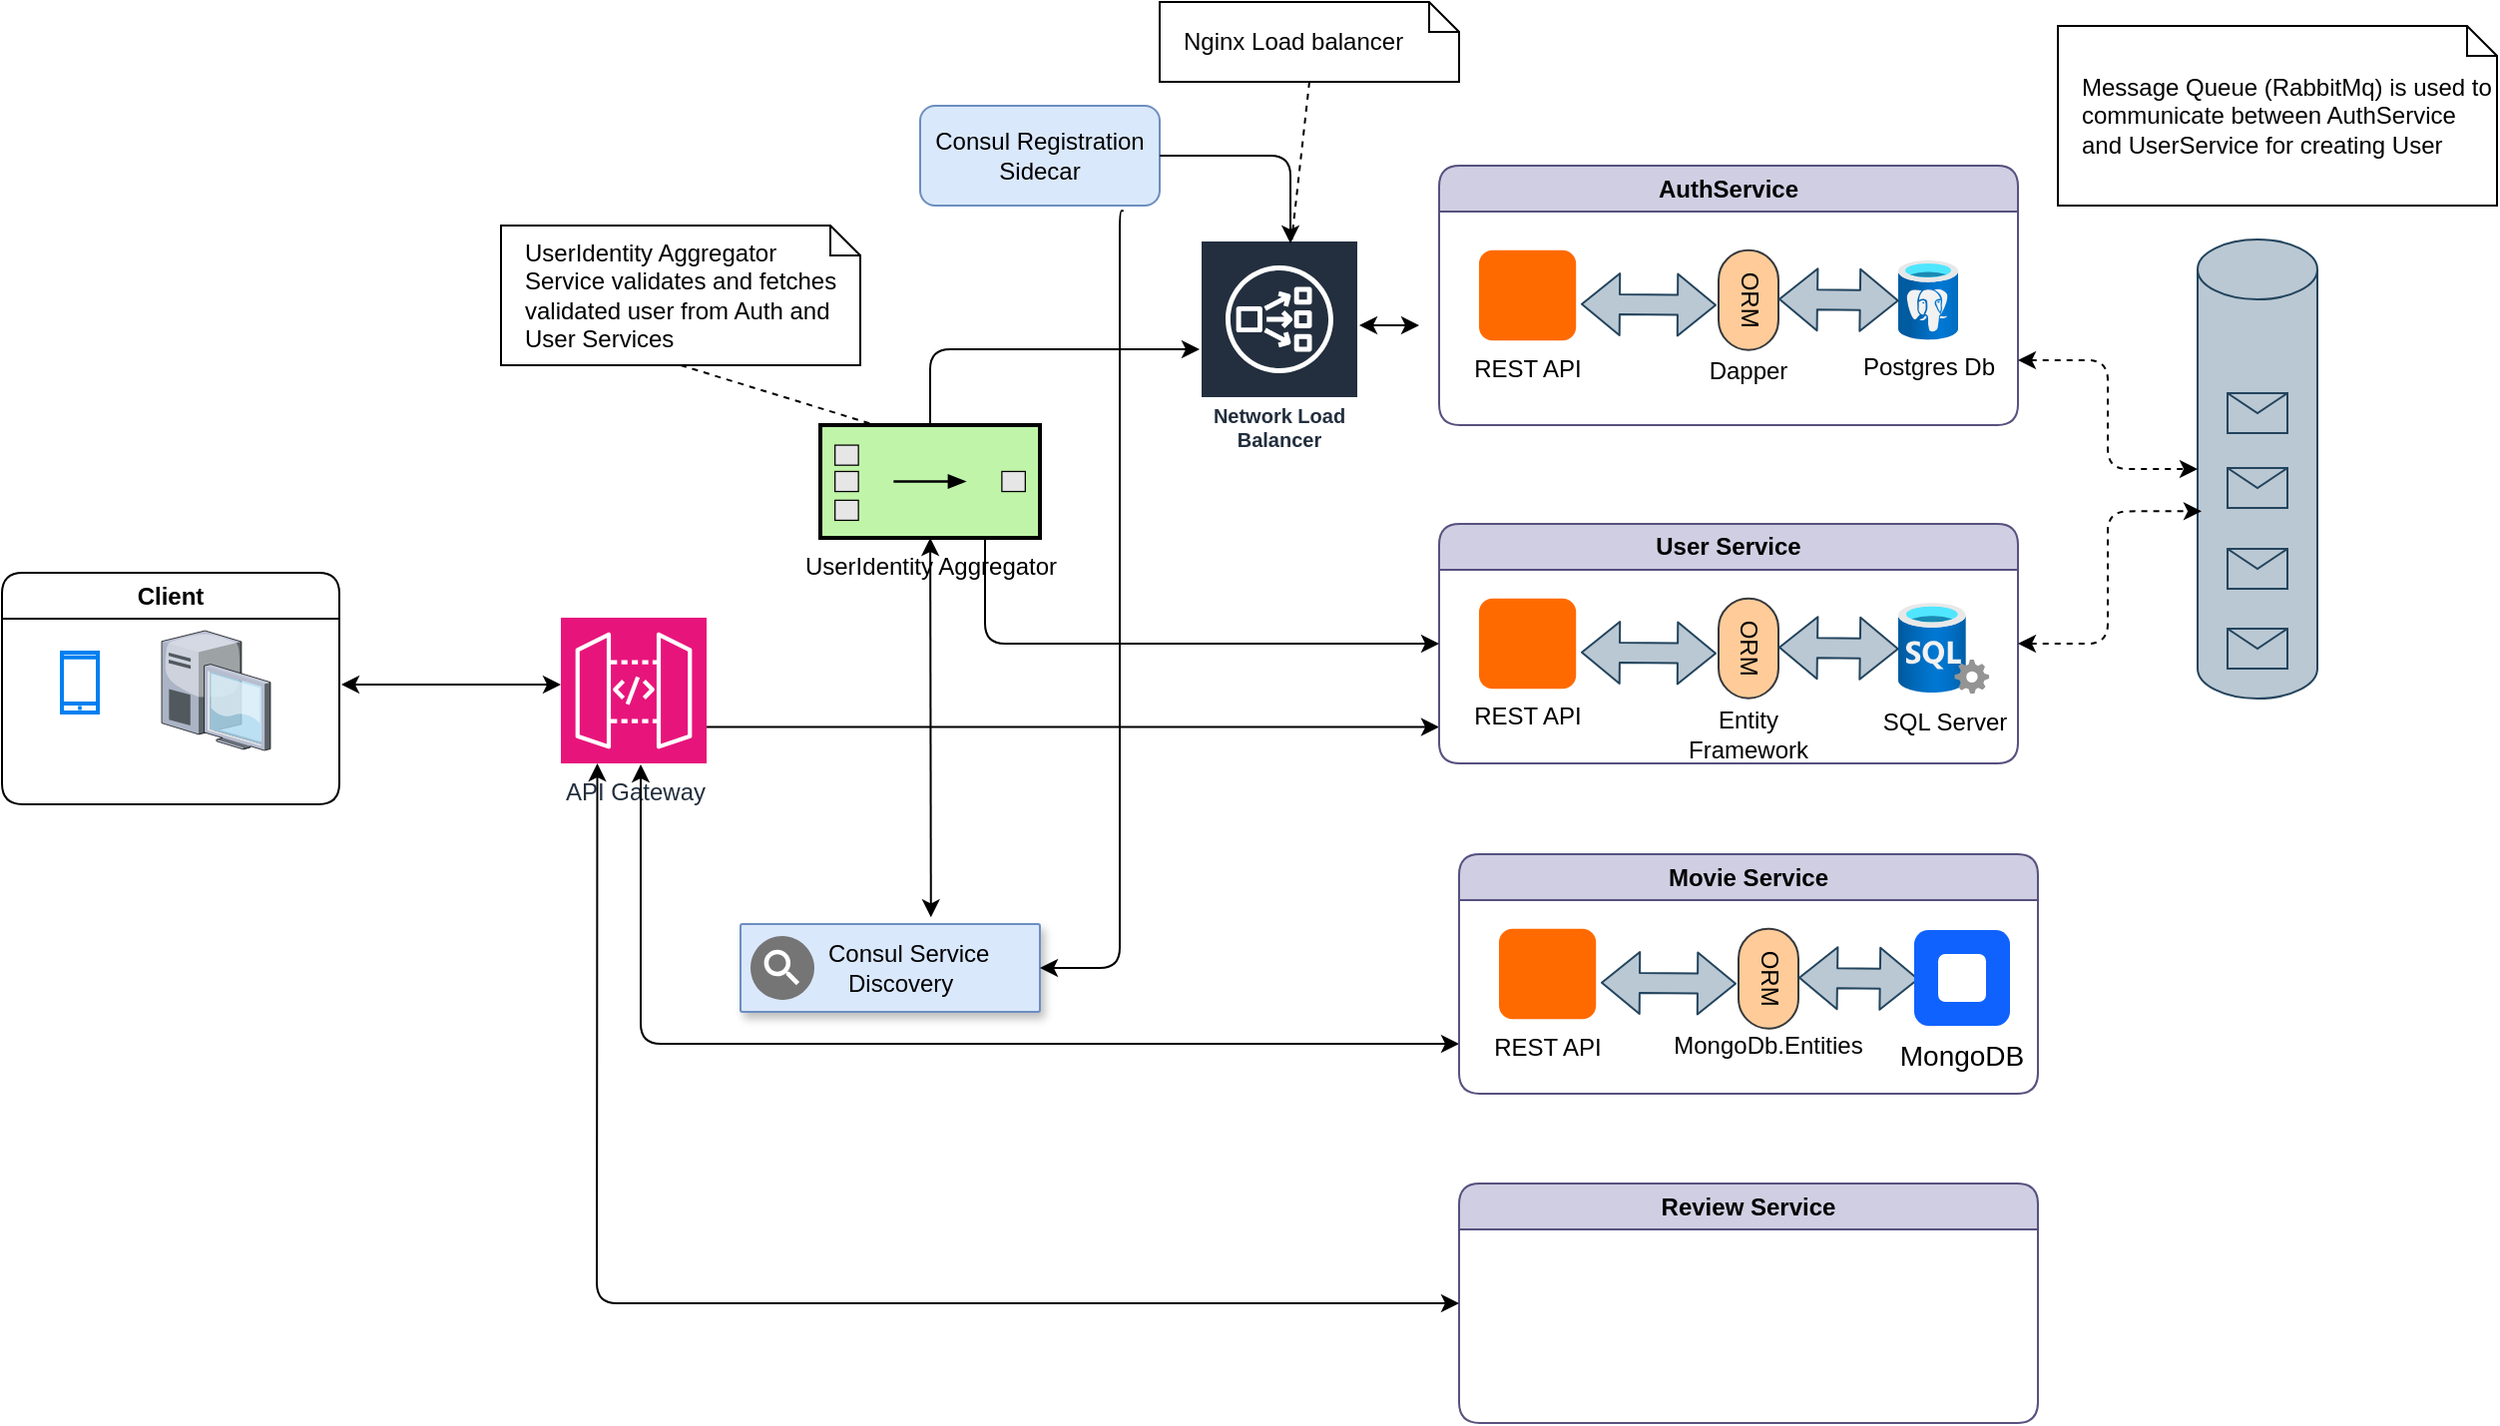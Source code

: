 <mxfile version="27.0.3">
  <diagram name="Page-1" id="PDlNSKYtTyUDnKdYTjSV">
    <mxGraphModel dx="1426" dy="777" grid="1" gridSize="10" guides="1" tooltips="1" connect="1" arrows="1" fold="1" page="1" pageScale="1" pageWidth="1100" pageHeight="850" math="0" shadow="0">
      <root>
        <mxCell id="0" />
        <mxCell id="1" parent="0" />
        <mxCell id="VCSeupAfM9weUvPpeTBG-1" value="Client" style="swimlane;whiteSpace=wrap;html=1;rounded=1;" parent="1" vertex="1">
          <mxGeometry x="120" y="404" width="169" height="116" as="geometry" />
        </mxCell>
        <mxCell id="VCSeupAfM9weUvPpeTBG-3" value="" style="html=1;verticalLabelPosition=bottom;align=center;labelBackgroundColor=#ffffff;verticalAlign=top;strokeWidth=2;strokeColor=#0080F0;shadow=0;dashed=0;shape=mxgraph.ios7.icons.smartphone;rounded=1;" parent="VCSeupAfM9weUvPpeTBG-1" vertex="1">
          <mxGeometry x="30" y="40" width="18" height="30" as="geometry" />
        </mxCell>
        <mxCell id="VCSeupAfM9weUvPpeTBG-4" value="" style="verticalLabelPosition=bottom;sketch=0;aspect=fixed;html=1;verticalAlign=top;strokeColor=none;align=center;outlineConnect=0;shape=mxgraph.citrix.desktop;rounded=1;" parent="VCSeupAfM9weUvPpeTBG-1" vertex="1">
          <mxGeometry x="80" y="29" width="54.49" height="60" as="geometry" />
        </mxCell>
        <mxCell id="eDQ4XKBwue2DLND4rw7Y-26" style="edgeStyle=orthogonalEdgeStyle;rounded=1;orthogonalLoop=1;jettySize=auto;html=1;exitX=1;exitY=0.75;exitDx=0;exitDy=0;exitPerimeter=0;" edge="1" parent="1" source="VCSeupAfM9weUvPpeTBG-5">
          <mxGeometry relative="1" as="geometry">
            <mxPoint x="840.0" y="481.294" as="targetPoint" />
          </mxGeometry>
        </mxCell>
        <mxCell id="VCSeupAfM9weUvPpeTBG-5" value="API Gateway" style="sketch=0;points=[[0,0,0],[0.25,0,0],[0.5,0,0],[0.75,0,0],[1,0,0],[0,1,0],[0.25,1,0],[0.5,1,0],[0.75,1,0],[1,1,0],[0,0.25,0],[0,0.5,0],[0,0.75,0],[1,0.25,0],[1,0.5,0],[1,0.75,0]];outlineConnect=0;fontColor=#232F3E;fillColor=#E7157B;strokeColor=#ffffff;dashed=0;verticalLabelPosition=bottom;verticalAlign=top;align=center;html=1;fontSize=12;fontStyle=0;aspect=fixed;shape=mxgraph.aws4.resourceIcon;resIcon=mxgraph.aws4.api_gateway;rounded=1;" parent="1" vertex="1">
          <mxGeometry x="400" y="426.5" width="73" height="73" as="geometry" />
        </mxCell>
        <mxCell id="VCSeupAfM9weUvPpeTBG-9" value="AuthService" style="swimlane;whiteSpace=wrap;html=1;rounded=1;fillColor=#d0cee2;strokeColor=#56517e;" parent="1" vertex="1">
          <mxGeometry x="840" y="200" width="290" height="130" as="geometry" />
        </mxCell>
        <mxCell id="VCSeupAfM9weUvPpeTBG-12" value="REST API" style="points=[];aspect=fixed;html=1;align=center;shadow=0;dashed=0;fillColor=#FF6A00;strokeColor=none;shape=mxgraph.alibaba_cloud.ecs_elastic_compute_service;labelPosition=center;verticalLabelPosition=bottom;verticalAlign=top;rounded=1;" parent="VCSeupAfM9weUvPpeTBG-9" vertex="1">
          <mxGeometry x="20" y="42.35" width="48.6" height="45.3" as="geometry" />
        </mxCell>
        <mxCell id="AZvEofXBRolOwsyIP7gU-1" value="Postgres Db" style="image;aspect=fixed;html=1;points=[];align=center;fontSize=12;image=img/lib/azure2/databases/Azure_Database_PostgreSQL_Server.svg;rounded=1;" parent="VCSeupAfM9weUvPpeTBG-9" vertex="1">
          <mxGeometry x="230" y="47.35" width="30" height="40" as="geometry" />
        </mxCell>
        <mxCell id="gzEFFC3QH6tSRkAGjtg0-8" value="ORM" style="html=1;dashed=0;whiteSpace=wrap;shape=mxgraph.dfd.start;rotation=90;fillColor=#ffcc99;strokeColor=#36393d;rounded=1;" parent="VCSeupAfM9weUvPpeTBG-9" vertex="1">
          <mxGeometry x="130" y="52.35" width="50" height="30" as="geometry" />
        </mxCell>
        <mxCell id="atZdzSUJizshVb846BQG-1" value="" style="shape=flexArrow;endArrow=classic;startArrow=classic;html=1;rounded=1;exitX=1.049;exitY=0.596;exitDx=0;exitDy=0;exitPerimeter=0;entryX=0.551;entryY=1.033;entryDx=0;entryDy=0;entryPerimeter=0;fillColor=#bac8d3;strokeColor=#23445d;" parent="VCSeupAfM9weUvPpeTBG-9" source="VCSeupAfM9weUvPpeTBG-12" target="gzEFFC3QH6tSRkAGjtg0-8" edge="1">
          <mxGeometry width="100" height="100" relative="1" as="geometry">
            <mxPoint x="410" y="302.35" as="sourcePoint" />
            <mxPoint x="140" y="72.35" as="targetPoint" />
          </mxGeometry>
        </mxCell>
        <mxCell id="atZdzSUJizshVb846BQG-2" value="" style="shape=flexArrow;endArrow=classic;startArrow=classic;html=1;rounded=1;exitX=1.049;exitY=0.596;exitDx=0;exitDy=0;exitPerimeter=0;entryX=0.013;entryY=0.508;entryDx=0;entryDy=0;entryPerimeter=0;fillColor=#bac8d3;strokeColor=#23445d;" parent="VCSeupAfM9weUvPpeTBG-9" target="AZvEofXBRolOwsyIP7gU-1" edge="1">
          <mxGeometry width="100" height="100" relative="1" as="geometry">
            <mxPoint x="170" y="66.85" as="sourcePoint" />
            <mxPoint x="238" y="67.85" as="targetPoint" />
          </mxGeometry>
        </mxCell>
        <mxCell id="phRTnZILrWbghY8VHUbj-6" value="Dapper" style="text;html=1;align=center;verticalAlign=middle;whiteSpace=wrap;rounded=1;" parent="VCSeupAfM9weUvPpeTBG-9" vertex="1">
          <mxGeometry x="125" y="87.65" width="60" height="30" as="geometry" />
        </mxCell>
        <mxCell id="VCSeupAfM9weUvPpeTBG-10" value="User Service" style="swimlane;whiteSpace=wrap;html=1;rounded=1;fillColor=#d0cee2;strokeColor=#56517e;" parent="1" vertex="1">
          <mxGeometry x="840" y="379.5" width="290" height="120" as="geometry" />
        </mxCell>
        <mxCell id="atZdzSUJizshVb846BQG-3" value="REST API" style="points=[];aspect=fixed;html=1;align=center;shadow=0;dashed=0;fillColor=#FF6A00;strokeColor=none;shape=mxgraph.alibaba_cloud.ecs_elastic_compute_service;labelPosition=center;verticalLabelPosition=bottom;verticalAlign=top;rounded=1;" parent="VCSeupAfM9weUvPpeTBG-10" vertex="1">
          <mxGeometry x="20" y="37.35" width="48.6" height="45.3" as="geometry" />
        </mxCell>
        <mxCell id="atZdzSUJizshVb846BQG-5" value="ORM" style="html=1;dashed=0;whiteSpace=wrap;shape=mxgraph.dfd.start;rotation=90;fillColor=#ffcc99;strokeColor=#36393d;rounded=1;" parent="VCSeupAfM9weUvPpeTBG-10" vertex="1">
          <mxGeometry x="130" y="47.35" width="50" height="30" as="geometry" />
        </mxCell>
        <mxCell id="atZdzSUJizshVb846BQG-6" value="" style="shape=flexArrow;endArrow=classic;startArrow=classic;html=1;rounded=1;exitX=1.049;exitY=0.596;exitDx=0;exitDy=0;exitPerimeter=0;entryX=0.551;entryY=1.033;entryDx=0;entryDy=0;entryPerimeter=0;fillColor=#bac8d3;strokeColor=#23445d;" parent="VCSeupAfM9weUvPpeTBG-10" source="atZdzSUJizshVb846BQG-3" target="atZdzSUJizshVb846BQG-5" edge="1">
          <mxGeometry width="100" height="100" relative="1" as="geometry">
            <mxPoint x="410" y="297.35" as="sourcePoint" />
            <mxPoint x="140" y="67.35" as="targetPoint" />
          </mxGeometry>
        </mxCell>
        <mxCell id="atZdzSUJizshVb846BQG-7" value="" style="shape=flexArrow;endArrow=classic;startArrow=classic;html=1;rounded=1;exitX=1.049;exitY=0.596;exitDx=0;exitDy=0;exitPerimeter=0;entryX=0.013;entryY=0.508;entryDx=0;entryDy=0;entryPerimeter=0;fillColor=#bac8d3;strokeColor=#23445d;" parent="VCSeupAfM9weUvPpeTBG-10" edge="1">
          <mxGeometry width="100" height="100" relative="1" as="geometry">
            <mxPoint x="170" y="61.85" as="sourcePoint" />
            <mxPoint x="230.39" y="62.67" as="targetPoint" />
          </mxGeometry>
        </mxCell>
        <mxCell id="gzEFFC3QH6tSRkAGjtg0-5" value="SQL Server" style="image;aspect=fixed;html=1;points=[];align=center;fontSize=12;image=img/lib/azure2/databases/SQL_Server.svg;rounded=1;" parent="VCSeupAfM9weUvPpeTBG-10" vertex="1">
          <mxGeometry x="230" y="39.53" width="45.65" height="45.65" as="geometry" />
        </mxCell>
        <mxCell id="phRTnZILrWbghY8VHUbj-7" value="Entity Framework" style="text;html=1;align=center;verticalAlign=middle;whiteSpace=wrap;rounded=1;" parent="VCSeupAfM9weUvPpeTBG-10" vertex="1">
          <mxGeometry x="125" y="90.0" width="60" height="30" as="geometry" />
        </mxCell>
        <mxCell id="AZvEofXBRolOwsyIP7gU-4" value="Network Load Balancer" style="sketch=0;outlineConnect=0;fontColor=#232F3E;gradientColor=none;strokeColor=#ffffff;fillColor=#232F3E;dashed=0;verticalLabelPosition=middle;verticalAlign=bottom;align=center;html=1;whiteSpace=wrap;fontSize=10;fontStyle=1;spacing=3;shape=mxgraph.aws4.productIcon;prIcon=mxgraph.aws4.network_load_balancer;rounded=1;" parent="1" vertex="1">
          <mxGeometry x="720" y="237" width="80" height="110" as="geometry" />
        </mxCell>
        <mxCell id="gzEFFC3QH6tSRkAGjtg0-1" value="Nginx Load balancer" style="shape=note;size=15;align=left;spacingLeft=10;html=1;whiteSpace=wrap;rounded=1;" parent="1" vertex="1">
          <mxGeometry x="700" y="118" width="150" height="40" as="geometry" />
        </mxCell>
        <mxCell id="gzEFFC3QH6tSRkAGjtg0-2" value="" style="edgeStyle=none;endArrow=none;exitX=0.5;exitY=1;dashed=1;html=1;rounded=1;exitDx=0;exitDy=0;exitPerimeter=0;" parent="1" source="gzEFFC3QH6tSRkAGjtg0-1" target="AZvEofXBRolOwsyIP7gU-4" edge="1">
          <mxGeometry x="1" relative="1" as="geometry">
            <mxPoint x="720" y="78" as="targetPoint" />
          </mxGeometry>
        </mxCell>
        <mxCell id="gzEFFC3QH6tSRkAGjtg0-4" value="Message Queue (RabbitMq) is used to communicate between AuthService and UserService for creating User" style="shape=note;size=15;align=left;spacingLeft=10;html=1;whiteSpace=wrap;rounded=1;" parent="1" vertex="1">
          <mxGeometry x="1150" y="130" width="220" height="90" as="geometry" />
        </mxCell>
        <mxCell id="atZdzSUJizshVb846BQG-8" value="Review Service" style="swimlane;whiteSpace=wrap;html=1;rounded=1;fillColor=#d0cee2;strokeColor=#56517e;" parent="1" vertex="1">
          <mxGeometry x="850" y="710" width="290" height="120" as="geometry" />
        </mxCell>
        <mxCell id="phRTnZILrWbghY8VHUbj-2" value="" style="endArrow=classic;startArrow=classic;html=1;rounded=1;" parent="1" edge="1">
          <mxGeometry width="50" height="50" relative="1" as="geometry">
            <mxPoint x="440" y="500" as="sourcePoint" />
            <mxPoint x="850" y="640" as="targetPoint" />
            <Array as="points">
              <mxPoint x="440" y="640" />
              <mxPoint x="530" y="640" />
              <mxPoint x="740" y="640" />
            </Array>
          </mxGeometry>
        </mxCell>
        <mxCell id="phRTnZILrWbghY8VHUbj-3" value="" style="endArrow=classic;startArrow=classic;html=1;rounded=1;entryX=0.25;entryY=1;entryDx=0;entryDy=0;entryPerimeter=0;exitX=0;exitY=0.5;exitDx=0;exitDy=0;" parent="1" source="atZdzSUJizshVb846BQG-8" target="VCSeupAfM9weUvPpeTBG-5" edge="1">
          <mxGeometry width="50" height="50" relative="1" as="geometry">
            <mxPoint x="820" y="800" as="sourcePoint" />
            <mxPoint x="410" y="600" as="targetPoint" />
            <Array as="points">
              <mxPoint x="418" y="770" />
            </Array>
          </mxGeometry>
        </mxCell>
        <mxCell id="phRTnZILrWbghY8VHUbj-5" value="" style="endArrow=classic;startArrow=classic;html=1;rounded=1;" parent="1" edge="1">
          <mxGeometry width="50" height="50" relative="1" as="geometry">
            <mxPoint x="800" y="280" as="sourcePoint" />
            <mxPoint x="830" y="280" as="targetPoint" />
          </mxGeometry>
        </mxCell>
        <mxCell id="phRTnZILrWbghY8VHUbj-9" value="" style="endArrow=classic;startArrow=classic;html=1;rounded=1;" parent="1" edge="1">
          <mxGeometry width="50" height="50" relative="1" as="geometry">
            <mxPoint x="290" y="460" as="sourcePoint" />
            <mxPoint x="400" y="460" as="targetPoint" />
          </mxGeometry>
        </mxCell>
        <mxCell id="phRTnZILrWbghY8VHUbj-10" value="UserIdentity Aggregator Service validates and fetches validated user from Auth and User Services" style="shape=note;size=15;align=left;spacingLeft=10;html=1;whiteSpace=wrap;rounded=1;" parent="1" vertex="1">
          <mxGeometry x="370" y="230" width="180" height="70" as="geometry" />
        </mxCell>
        <mxCell id="phRTnZILrWbghY8VHUbj-11" value="" style="edgeStyle=none;endArrow=none;exitX=0.5;exitY=1;dashed=1;html=1;rounded=1;exitDx=0;exitDy=0;exitPerimeter=0;entryX=0.25;entryY=0;entryDx=0;entryDy=0;entryPerimeter=0;" parent="1" source="phRTnZILrWbghY8VHUbj-10" target="1hf3mdy93dPVcnFpxT_U-1" edge="1">
          <mxGeometry x="1" relative="1" as="geometry">
            <mxPoint x="600" y="420" as="targetPoint" />
          </mxGeometry>
        </mxCell>
        <mxCell id="eDQ4XKBwue2DLND4rw7Y-24" style="edgeStyle=orthogonalEdgeStyle;rounded=1;orthogonalLoop=1;jettySize=auto;html=1;exitX=0.5;exitY=0;exitDx=0;exitDy=0;exitPerimeter=0;" edge="1" parent="1" source="1hf3mdy93dPVcnFpxT_U-1" target="AZvEofXBRolOwsyIP7gU-4">
          <mxGeometry relative="1" as="geometry" />
        </mxCell>
        <mxCell id="eDQ4XKBwue2DLND4rw7Y-25" style="edgeStyle=orthogonalEdgeStyle;rounded=1;orthogonalLoop=1;jettySize=auto;html=1;exitX=0.75;exitY=1;exitDx=0;exitDy=0;exitPerimeter=0;entryX=0;entryY=0.5;entryDx=0;entryDy=0;" edge="1" parent="1" source="1hf3mdy93dPVcnFpxT_U-1" target="VCSeupAfM9weUvPpeTBG-10">
          <mxGeometry relative="1" as="geometry" />
        </mxCell>
        <mxCell id="1hf3mdy93dPVcnFpxT_U-1" value="UserIdentity Aggregator" style="html=1;strokeWidth=2;outlineConnect=0;dashed=0;align=center;fontSize=12;fillColor=#c0f5a9;verticalLabelPosition=bottom;verticalAlign=top;shape=mxgraph.eip.aggregator;rounded=1;" parent="1" vertex="1">
          <mxGeometry x="530" y="330.0" width="110" height="56.5" as="geometry" />
        </mxCell>
        <mxCell id="tm5hJ4KQlnvTIQySBTzG-5" value="" style="strokeColor=#6c8ebf;shadow=1;strokeWidth=1;rounded=1;absoluteArcSize=1;arcSize=2;fillColor=#dae8fc;" parent="1" vertex="1">
          <mxGeometry x="490" y="580" width="150" height="44" as="geometry" />
        </mxCell>
        <mxCell id="tm5hJ4KQlnvTIQySBTzG-6" value="Consul&amp;nbsp;&lt;span style=&quot;background-color: transparent; color: light-dark(rgb(0, 0, 0), rgb(255, 255, 255));&quot;&gt;Service&amp;nbsp;&lt;/span&gt;&lt;div&gt;&lt;span style=&quot;background-color: transparent; color: light-dark(rgb(0, 0, 0), rgb(255, 255, 255));&quot;&gt;&amp;nbsp; &amp;nbsp;Discovery&lt;/span&gt;&lt;/div&gt;" style="sketch=0;dashed=0;connectable=0;html=1;fillColor=#757575;strokeColor=none;shape=mxgraph.gcp2.service_discovery;part=1;labelPosition=right;verticalLabelPosition=middle;align=left;verticalAlign=middle;spacingLeft=5;fontSize=12;rounded=1;" parent="tm5hJ4KQlnvTIQySBTzG-5" vertex="1">
          <mxGeometry y="0.5" width="32" height="32" relative="1" as="geometry">
            <mxPoint x="5" y="-16" as="offset" />
          </mxGeometry>
        </mxCell>
        <mxCell id="tm5hJ4KQlnvTIQySBTzG-8" value="" style="endArrow=classic;startArrow=classic;html=1;rounded=1;exitX=0.636;exitY=-0.076;exitDx=0;exitDy=0;exitPerimeter=0;" parent="1" source="tm5hJ4KQlnvTIQySBTzG-5" target="1hf3mdy93dPVcnFpxT_U-1" edge="1">
          <mxGeometry width="50" height="50" relative="1" as="geometry">
            <mxPoint x="470" y="580" as="sourcePoint" />
            <mxPoint x="520" y="530" as="targetPoint" />
          </mxGeometry>
        </mxCell>
        <mxCell id="eDQ4XKBwue2DLND4rw7Y-44" style="edgeStyle=orthogonalEdgeStyle;rounded=1;orthogonalLoop=1;jettySize=auto;html=1;entryX=1;entryY=0.5;entryDx=0;entryDy=0;exitX=0.849;exitY=1.052;exitDx=0;exitDy=0;exitPerimeter=0;" edge="1" parent="1" source="eDQ4XKBwue2DLND4rw7Y-3" target="tm5hJ4KQlnvTIQySBTzG-5">
          <mxGeometry relative="1" as="geometry">
            <mxPoint x="680" y="230" as="sourcePoint" />
            <Array as="points">
              <mxPoint x="680" y="223" />
              <mxPoint x="680" y="602" />
            </Array>
          </mxGeometry>
        </mxCell>
        <mxCell id="eDQ4XKBwue2DLND4rw7Y-3" value="Consul Registration Sidecar" style="rounded=1;whiteSpace=wrap;html=1;fillColor=#dae8fc;strokeColor=#6c8ebf;" vertex="1" parent="1">
          <mxGeometry x="580" y="170" width="120" height="50" as="geometry" />
        </mxCell>
        <mxCell id="eDQ4XKBwue2DLND4rw7Y-14" value="Movie Service" style="swimlane;whiteSpace=wrap;html=1;rounded=1;fillColor=#d0cee2;strokeColor=#56517e;" vertex="1" parent="1">
          <mxGeometry x="850" y="545" width="290" height="120" as="geometry" />
        </mxCell>
        <mxCell id="eDQ4XKBwue2DLND4rw7Y-15" value="REST API" style="points=[];aspect=fixed;html=1;align=center;shadow=0;dashed=0;fillColor=#FF6A00;strokeColor=none;shape=mxgraph.alibaba_cloud.ecs_elastic_compute_service;labelPosition=center;verticalLabelPosition=bottom;verticalAlign=top;rounded=1;" vertex="1" parent="eDQ4XKBwue2DLND4rw7Y-14">
          <mxGeometry x="20" y="37.35" width="48.6" height="45.3" as="geometry" />
        </mxCell>
        <mxCell id="eDQ4XKBwue2DLND4rw7Y-16" value="ORM" style="html=1;dashed=0;whiteSpace=wrap;shape=mxgraph.dfd.start;rotation=90;fillColor=#ffcc99;strokeColor=#36393d;rounded=1;" vertex="1" parent="eDQ4XKBwue2DLND4rw7Y-14">
          <mxGeometry x="130" y="47.35" width="50" height="30" as="geometry" />
        </mxCell>
        <mxCell id="eDQ4XKBwue2DLND4rw7Y-17" value="" style="shape=flexArrow;endArrow=classic;startArrow=classic;html=1;rounded=1;exitX=1.049;exitY=0.596;exitDx=0;exitDy=0;exitPerimeter=0;entryX=0.551;entryY=1.033;entryDx=0;entryDy=0;entryPerimeter=0;fillColor=#bac8d3;strokeColor=#23445d;" edge="1" parent="eDQ4XKBwue2DLND4rw7Y-14" source="eDQ4XKBwue2DLND4rw7Y-15" target="eDQ4XKBwue2DLND4rw7Y-16">
          <mxGeometry width="100" height="100" relative="1" as="geometry">
            <mxPoint x="410" y="297.35" as="sourcePoint" />
            <mxPoint x="140" y="67.35" as="targetPoint" />
          </mxGeometry>
        </mxCell>
        <mxCell id="eDQ4XKBwue2DLND4rw7Y-18" value="" style="shape=flexArrow;endArrow=classic;startArrow=classic;html=1;rounded=1;exitX=1.049;exitY=0.596;exitDx=0;exitDy=0;exitPerimeter=0;entryX=0.013;entryY=0.508;entryDx=0;entryDy=0;entryPerimeter=0;fillColor=#bac8d3;strokeColor=#23445d;" edge="1" parent="eDQ4XKBwue2DLND4rw7Y-14">
          <mxGeometry width="100" height="100" relative="1" as="geometry">
            <mxPoint x="170" y="61.85" as="sourcePoint" />
            <mxPoint x="230.39" y="62.67" as="targetPoint" />
          </mxGeometry>
        </mxCell>
        <mxCell id="eDQ4XKBwue2DLND4rw7Y-19" value="MongoDB" style="shape=rect;fillColor=#0F62FE;aspect=fixed;resizable=0;labelPosition=center;verticalLabelPosition=bottom;align=center;verticalAlign=top;strokeColor=none;fontSize=14;rounded=1;" vertex="1" parent="eDQ4XKBwue2DLND4rw7Y-14">
          <mxGeometry x="228" y="38" width="48" height="48" as="geometry" />
        </mxCell>
        <mxCell id="eDQ4XKBwue2DLND4rw7Y-20" value="" style="fillColor=#ffffff;strokeColor=none;dashed=0;outlineConnect=0;html=1;labelPosition=center;verticalLabelPosition=bottom;verticalAlign=top;part=1;movable=0;resizable=0;rotatable=0;shape=mxgraph.ibm_cloud.database--mongodb;rounded=1;" vertex="1" parent="eDQ4XKBwue2DLND4rw7Y-19">
          <mxGeometry width="24" height="24" relative="1" as="geometry">
            <mxPoint x="12" y="12" as="offset" />
          </mxGeometry>
        </mxCell>
        <mxCell id="eDQ4XKBwue2DLND4rw7Y-21" value="MongoDb.Entities" style="text;html=1;align=center;verticalAlign=middle;whiteSpace=wrap;rounded=1;" vertex="1" parent="eDQ4XKBwue2DLND4rw7Y-14">
          <mxGeometry x="125" y="81" width="60" height="30" as="geometry" />
        </mxCell>
        <mxCell id="eDQ4XKBwue2DLND4rw7Y-29" value="" style="shape=cylinder3;whiteSpace=wrap;html=1;boundedLbl=1;backgroundOutline=1;size=15;rounded=1;fillColor=#bac8d3;strokeColor=#23445d;" vertex="1" parent="1">
          <mxGeometry x="1220" y="237" width="60" height="230" as="geometry" />
        </mxCell>
        <mxCell id="eDQ4XKBwue2DLND4rw7Y-30" value="" style="shape=message;html=1;html=1;outlineConnect=0;labelPosition=center;verticalLabelPosition=bottom;align=center;verticalAlign=top;rounded=1;fillColor=#bac8d3;strokeColor=#23445d;" vertex="1" parent="1">
          <mxGeometry x="1235" y="314" width="30" height="20" as="geometry" />
        </mxCell>
        <mxCell id="eDQ4XKBwue2DLND4rw7Y-31" value="" style="shape=message;html=1;html=1;outlineConnect=0;labelPosition=center;verticalLabelPosition=bottom;align=center;verticalAlign=top;rounded=1;fillColor=#bac8d3;strokeColor=#23445d;" vertex="1" parent="1">
          <mxGeometry x="1235" y="351.5" width="30" height="20" as="geometry" />
        </mxCell>
        <mxCell id="eDQ4XKBwue2DLND4rw7Y-32" value="" style="shape=message;html=1;html=1;outlineConnect=0;labelPosition=center;verticalLabelPosition=bottom;align=center;verticalAlign=top;rounded=1;fillColor=#bac8d3;strokeColor=#23445d;" vertex="1" parent="1">
          <mxGeometry x="1235" y="392" width="30" height="20" as="geometry" />
        </mxCell>
        <mxCell id="eDQ4XKBwue2DLND4rw7Y-33" value="" style="shape=message;html=1;html=1;outlineConnect=0;labelPosition=center;verticalLabelPosition=bottom;align=center;verticalAlign=top;rounded=1;fillColor=#bac8d3;strokeColor=#23445d;" vertex="1" parent="1">
          <mxGeometry x="1235" y="432" width="30" height="20" as="geometry" />
        </mxCell>
        <mxCell id="eDQ4XKBwue2DLND4rw7Y-40" style="edgeStyle=orthogonalEdgeStyle;rounded=1;orthogonalLoop=1;jettySize=auto;html=1;exitX=1;exitY=0.75;exitDx=0;exitDy=0;entryX=0;entryY=0.5;entryDx=0;entryDy=0;entryPerimeter=0;dashed=1;startArrow=classic;startFill=1;" edge="1" parent="1" source="VCSeupAfM9weUvPpeTBG-9" target="eDQ4XKBwue2DLND4rw7Y-29">
          <mxGeometry relative="1" as="geometry" />
        </mxCell>
        <mxCell id="eDQ4XKBwue2DLND4rw7Y-41" style="edgeStyle=orthogonalEdgeStyle;rounded=1;orthogonalLoop=1;jettySize=auto;html=1;entryX=0.033;entryY=0.592;entryDx=0;entryDy=0;entryPerimeter=0;exitX=1;exitY=0.5;exitDx=0;exitDy=0;startArrow=classic;startFill=1;dashed=1;" edge="1" parent="1" source="VCSeupAfM9weUvPpeTBG-10" target="eDQ4XKBwue2DLND4rw7Y-29">
          <mxGeometry relative="1" as="geometry">
            <mxPoint x="1160" y="442" as="sourcePoint" />
          </mxGeometry>
        </mxCell>
        <mxCell id="eDQ4XKBwue2DLND4rw7Y-42" style="edgeStyle=orthogonalEdgeStyle;rounded=1;orthogonalLoop=1;jettySize=auto;html=1;entryX=0.569;entryY=0.018;entryDx=0;entryDy=0;entryPerimeter=0;" edge="1" parent="1" source="eDQ4XKBwue2DLND4rw7Y-3" target="AZvEofXBRolOwsyIP7gU-4">
          <mxGeometry relative="1" as="geometry" />
        </mxCell>
      </root>
    </mxGraphModel>
  </diagram>
</mxfile>
